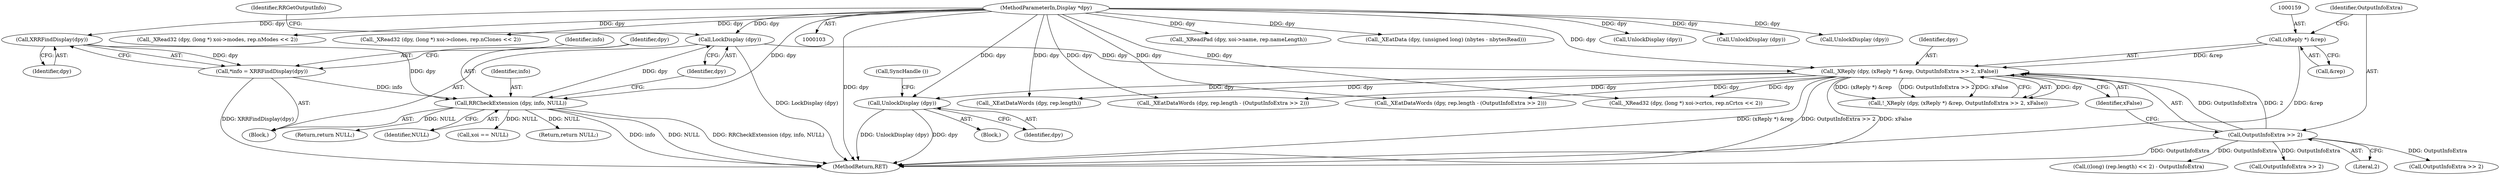 digraph "0_libXrandr_a0df3e1c7728205e5c7650b2e6dce684139254a6_0@pointer" {
"1000167" [label="(Call,UnlockDisplay (dpy))"];
"1000156" [label="(Call,_XReply (dpy, (xReply *) &rep, OutputInfoExtra >> 2, xFalse))"];
"1000123" [label="(Call,LockDisplay (dpy))"];
"1000119" [label="(Call,RRCheckExtension (dpy, info, NULL))"];
"1000111" [label="(Call,XRRFindDisplay(dpy))"];
"1000104" [label="(MethodParameterIn,Display *dpy)"];
"1000109" [label="(Call,*info = XRRFindDisplay(dpy))"];
"1000158" [label="(Call,(xReply *) &rep)"];
"1000162" [label="(Call,OutputInfoExtra >> 2)"];
"1000166" [label="(Block,)"];
"1000121" [label="(Identifier,info)"];
"1000126" [label="(Identifier,RRGetOutputInfo)"];
"1000196" [label="(Call,OutputInfoExtra >> 2)"];
"1000445" [label="(Call,_XReadPad (dpy, xoi->name, rep.nameLength))"];
"1000221" [label="(Call,((long) (rep.length) << 2) - OutputInfoExtra)"];
"1000122" [label="(Identifier,NULL)"];
"1000473" [label="(Call,_XEatData (dpy, (unsigned long) (nbytes - nbytesRead)))"];
"1000273" [label="(Call,xoi == NULL)"];
"1000167" [label="(Call,UnlockDisplay (dpy))"];
"1000487" [label="(MethodReturn,RET)"];
"1000155" [label="(Call,!_XReply (dpy, (xReply *) &rep, OutputInfoExtra >> 2, xFalse))"];
"1000157" [label="(Identifier,dpy)"];
"1000104" [label="(MethodParameterIn,Display *dpy)"];
"1000277" [label="(Call,_XEatDataWords (dpy, rep.length - (OutputInfoExtra >> 2)))"];
"1000111" [label="(Call,XRRFindDisplay(dpy))"];
"1000109" [label="(Call,*info = XRRFindDisplay(dpy))"];
"1000165" [label="(Identifier,xFalse)"];
"1000286" [label="(Call,UnlockDisplay (dpy))"];
"1000110" [label="(Identifier,info)"];
"1000120" [label="(Identifier,dpy)"];
"1000480" [label="(Call,UnlockDisplay (dpy))"];
"1000156" [label="(Call,_XReply (dpy, (xReply *) &rep, OutputInfoExtra >> 2, xFalse))"];
"1000164" [label="(Literal,2)"];
"1000119" [label="(Call,RRCheckExtension (dpy, info, NULL))"];
"1000214" [label="(Call,UnlockDisplay (dpy))"];
"1000169" [label="(Call,SyncHandle ())"];
"1000160" [label="(Call,&rep)"];
"1000409" [label="(Call,_XRead32 (dpy, (long *) xoi->crtcs, rep.nCrtcs << 2))"];
"1000124" [label="(Identifier,dpy)"];
"1000217" [label="(Return,return NULL;)"];
"1000107" [label="(Block,)"];
"1000187" [label="(Call,OutputInfoExtra >> 2)"];
"1000162" [label="(Call,OutputInfoExtra >> 2)"];
"1000421" [label="(Call,_XRead32 (dpy, (long *) xoi->modes, rep.nModes << 2))"];
"1000112" [label="(Identifier,dpy)"];
"1000433" [label="(Call,_XRead32 (dpy, (long *) xoi->clones, rep.nClones << 2))"];
"1000168" [label="(Identifier,dpy)"];
"1000163" [label="(Identifier,OutputInfoExtra)"];
"1000170" [label="(Return,return NULL;)"];
"1000209" [label="(Call,_XEatDataWords (dpy, rep.length))"];
"1000158" [label="(Call,(xReply *) &rep)"];
"1000199" [label="(Call,_XEatDataWords (dpy, rep.length - (OutputInfoExtra >> 2)))"];
"1000123" [label="(Call,LockDisplay (dpy))"];
"1000167" -> "1000166"  [label="AST: "];
"1000167" -> "1000168"  [label="CFG: "];
"1000168" -> "1000167"  [label="AST: "];
"1000169" -> "1000167"  [label="CFG: "];
"1000167" -> "1000487"  [label="DDG: dpy"];
"1000167" -> "1000487"  [label="DDG: UnlockDisplay (dpy)"];
"1000156" -> "1000167"  [label="DDG: dpy"];
"1000104" -> "1000167"  [label="DDG: dpy"];
"1000156" -> "1000155"  [label="AST: "];
"1000156" -> "1000165"  [label="CFG: "];
"1000157" -> "1000156"  [label="AST: "];
"1000158" -> "1000156"  [label="AST: "];
"1000162" -> "1000156"  [label="AST: "];
"1000165" -> "1000156"  [label="AST: "];
"1000155" -> "1000156"  [label="CFG: "];
"1000156" -> "1000487"  [label="DDG: (xReply *) &rep"];
"1000156" -> "1000487"  [label="DDG: OutputInfoExtra >> 2"];
"1000156" -> "1000487"  [label="DDG: xFalse"];
"1000156" -> "1000155"  [label="DDG: dpy"];
"1000156" -> "1000155"  [label="DDG: (xReply *) &rep"];
"1000156" -> "1000155"  [label="DDG: OutputInfoExtra >> 2"];
"1000156" -> "1000155"  [label="DDG: xFalse"];
"1000123" -> "1000156"  [label="DDG: dpy"];
"1000104" -> "1000156"  [label="DDG: dpy"];
"1000158" -> "1000156"  [label="DDG: &rep"];
"1000162" -> "1000156"  [label="DDG: OutputInfoExtra"];
"1000162" -> "1000156"  [label="DDG: 2"];
"1000156" -> "1000199"  [label="DDG: dpy"];
"1000156" -> "1000209"  [label="DDG: dpy"];
"1000156" -> "1000277"  [label="DDG: dpy"];
"1000156" -> "1000409"  [label="DDG: dpy"];
"1000123" -> "1000107"  [label="AST: "];
"1000123" -> "1000124"  [label="CFG: "];
"1000124" -> "1000123"  [label="AST: "];
"1000126" -> "1000123"  [label="CFG: "];
"1000123" -> "1000487"  [label="DDG: LockDisplay (dpy)"];
"1000119" -> "1000123"  [label="DDG: dpy"];
"1000104" -> "1000123"  [label="DDG: dpy"];
"1000119" -> "1000107"  [label="AST: "];
"1000119" -> "1000122"  [label="CFG: "];
"1000120" -> "1000119"  [label="AST: "];
"1000121" -> "1000119"  [label="AST: "];
"1000122" -> "1000119"  [label="AST: "];
"1000124" -> "1000119"  [label="CFG: "];
"1000119" -> "1000487"  [label="DDG: info"];
"1000119" -> "1000487"  [label="DDG: NULL"];
"1000119" -> "1000487"  [label="DDG: RRCheckExtension (dpy, info, NULL)"];
"1000111" -> "1000119"  [label="DDG: dpy"];
"1000104" -> "1000119"  [label="DDG: dpy"];
"1000109" -> "1000119"  [label="DDG: info"];
"1000119" -> "1000170"  [label="DDG: NULL"];
"1000119" -> "1000217"  [label="DDG: NULL"];
"1000119" -> "1000273"  [label="DDG: NULL"];
"1000111" -> "1000109"  [label="AST: "];
"1000111" -> "1000112"  [label="CFG: "];
"1000112" -> "1000111"  [label="AST: "];
"1000109" -> "1000111"  [label="CFG: "];
"1000111" -> "1000109"  [label="DDG: dpy"];
"1000104" -> "1000111"  [label="DDG: dpy"];
"1000104" -> "1000103"  [label="AST: "];
"1000104" -> "1000487"  [label="DDG: dpy"];
"1000104" -> "1000199"  [label="DDG: dpy"];
"1000104" -> "1000209"  [label="DDG: dpy"];
"1000104" -> "1000214"  [label="DDG: dpy"];
"1000104" -> "1000277"  [label="DDG: dpy"];
"1000104" -> "1000286"  [label="DDG: dpy"];
"1000104" -> "1000409"  [label="DDG: dpy"];
"1000104" -> "1000421"  [label="DDG: dpy"];
"1000104" -> "1000433"  [label="DDG: dpy"];
"1000104" -> "1000445"  [label="DDG: dpy"];
"1000104" -> "1000473"  [label="DDG: dpy"];
"1000104" -> "1000480"  [label="DDG: dpy"];
"1000109" -> "1000107"  [label="AST: "];
"1000110" -> "1000109"  [label="AST: "];
"1000120" -> "1000109"  [label="CFG: "];
"1000109" -> "1000487"  [label="DDG: XRRFindDisplay(dpy)"];
"1000158" -> "1000160"  [label="CFG: "];
"1000159" -> "1000158"  [label="AST: "];
"1000160" -> "1000158"  [label="AST: "];
"1000163" -> "1000158"  [label="CFG: "];
"1000158" -> "1000487"  [label="DDG: &rep"];
"1000162" -> "1000164"  [label="CFG: "];
"1000163" -> "1000162"  [label="AST: "];
"1000164" -> "1000162"  [label="AST: "];
"1000165" -> "1000162"  [label="CFG: "];
"1000162" -> "1000487"  [label="DDG: OutputInfoExtra"];
"1000162" -> "1000187"  [label="DDG: OutputInfoExtra"];
"1000162" -> "1000196"  [label="DDG: OutputInfoExtra"];
"1000162" -> "1000221"  [label="DDG: OutputInfoExtra"];
}
